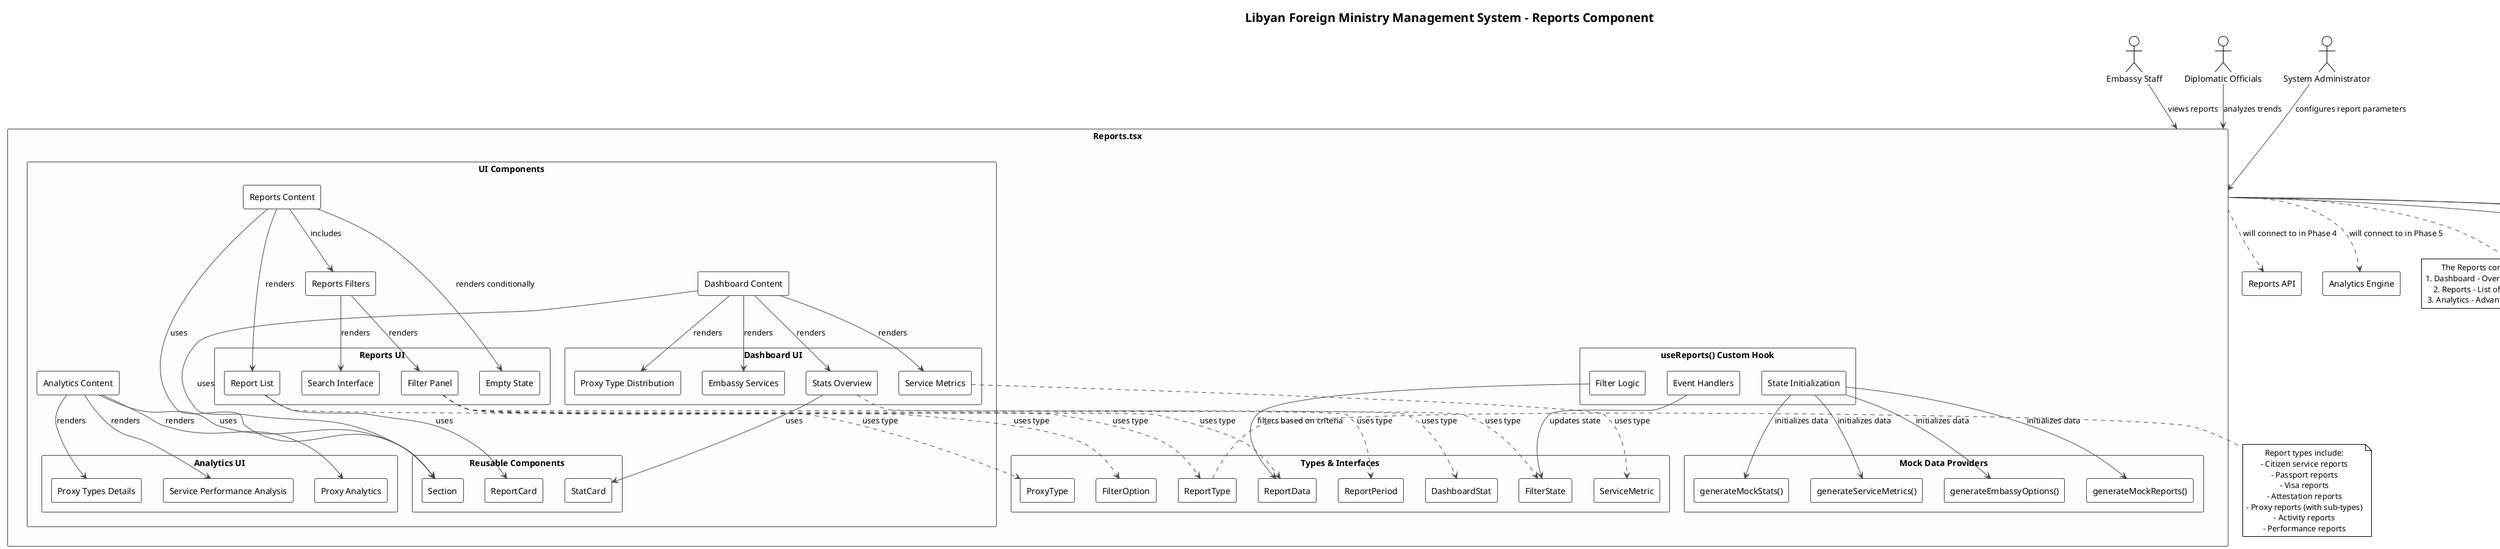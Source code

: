 @startuml "Reports Component Architecture"

' Theme configuration
!theme plain
skinparam BackgroundColor white
skinparam ComponentStyle rectangle
skinparam PackageStyle rectangle
skinparam ArrowColor #444444
skinparam RectangleBorderColor #444444
skinparam ComponentBorderColor #444444
skinparam PackageBorderColor #444444
skinparam RectangleBackgroundColor #F5F5F5
skinparam ComponentBackgroundColor #FEFEFE
skinparam PackageBackgroundColor #FDFDFD
skinparam TitleFontSize 20
skinparam DefaultTextAlignment center
skinparam shadowing false

title "Libyan Foreign Ministry Management System - Reports Component"

' Main Reports Component
package "Reports.tsx" as reportsComponent {
  ' State management
  package "useReports() Custom Hook" {
    [State Initialization] as stateInit
    [Filter Logic] as filterReports
    [Event Handlers] as eventHandlers
  }

  ' UI Components
  package "UI Components" {
    [Dashboard Content] as dashboardContent
    [Reports Filters] as reportsFilters
    [Reports Content] as reportsContent
    [Analytics Content] as analyticsContent
    
    ' Reusable components
    package "Reusable Components" {
      [Section] as sectionComponent
      [StatCard] as statCardComponent
      [ReportCard] as reportCardComponent
    }

    ' Dashboard subcomponents
    package "Dashboard UI" {
      [Stats Overview] as statsOverview
      [Service Metrics] as serviceMetrics
      [Proxy Type Distribution] as proxyDistribution
      [Embassy Services] as embassyServices
    }

    ' Reports subcomponents
    package "Reports UI" {
      [Filter Panel] as filterPanel
      [Search Interface] as searchInterface
      [Report List] as reportList
      [Empty State] as emptyState
    }

    ' Analytics subcomponents
    package "Analytics UI" {
      [Proxy Analytics] as proxyAnalytics
      [Proxy Types Details] as proxyTypesDetails
      [Service Performance Analysis] as servicePerformance
    }
  }

  ' Mock Data Providers
  package "Mock Data Providers" {
    [generateMockReports()] as mockReports
    [generateMockStats()] as mockStats
    [generateServiceMetrics()] as mockServiceMetrics
    [generateEmbassyOptions()] as mockEmbassyOptions
  }
  
  ' Types & Interfaces
  package "Types & Interfaces" {
    [ReportType] as reportType
    [ReportPeriod] as reportPeriod
    [ProxyType] as proxyType
    [ReportData] as reportData
    [FilterOption] as filterOption
    [FilterState] as filterState
    [DashboardStat] as dashboardStat
    [ServiceMetric] as serviceMetric
  }
}

' External dependencies
package "External Dependencies" {
  [React] as react
  [framer-motion] as framerMotion
  [lucide-react] as lucideReact
}

' User roles
actor "Embassy Staff" as staff
actor "Diplomatic Officials" as officials
actor "System Administrator" as admin

' Main relationships
stateInit --> mockReports : initializes data
stateInit --> mockStats : initializes data
stateInit --> mockServiceMetrics : initializes data
stateInit --> mockEmbassyOptions : initializes data

' Hook relationships
filterReports --> reportData : filters based on criteria
eventHandlers --> filterState : updates state

' UI Component relationships
dashboardContent --> statsOverview : renders
dashboardContent --> serviceMetrics : renders
dashboardContent --> proxyDistribution : renders
dashboardContent --> embassyServices : renders

reportsFilters --> filterPanel : renders
reportsFilters --> searchInterface : renders

reportsContent --> reportsFilters : includes
reportsContent --> reportList : renders
reportsContent --> emptyState : renders conditionally

analyticsContent --> proxyAnalytics : renders
analyticsContent --> proxyTypesDetails : renders
analyticsContent --> servicePerformance : renders

' Reusable component usage
statsOverview --> statCardComponent : uses
reportList --> reportCardComponent : uses
dashboardContent --> sectionComponent : uses
reportsContent --> sectionComponent : uses
analyticsContent --> sectionComponent : uses

' Type references
reportList ..> reportData : uses type
filterPanel ..> filterState : uses type
filterPanel ..> reportType : uses type
filterPanel ..> reportPeriod : uses type
filterPanel ..> proxyType : uses type
statsOverview ..> dashboardStat : uses type
serviceMetrics ..> serviceMetric : uses type
filterPanel ..> filterOption : uses type

' External dependencies
reportsComponent --> react : uses
reportsComponent --> framerMotion : uses for animations
reportsComponent --> lucideReact : uses for icons

' Data flow with future backend (dotted lines)
reportsComponent ..> [Reports API] : "will connect to in Phase 4"
reportsComponent ..> [Analytics Engine] : "will connect to in Phase 5"

' User interactions
staff --> reportsComponent : views reports
officials --> reportsComponent : analyzes trends
admin --> reportsComponent : configures report parameters

' Tab structure
note bottom of reportsComponent
  The Reports component consists of three main tabs:
  1. Dashboard - Overview statistics and visual representations
  2. Reports - List of available reports with filtering options
  3. Analytics - Advanced analysis, especially for proxy powers
end note

note right of reportType
  Report types include:
  - Citizen service reports
  - Passport reports
  - Visa reports
  - Attestation reports
  - Proxy reports (with sub-types)
  - Activity reports
  - Performance reports
end note

@enduml